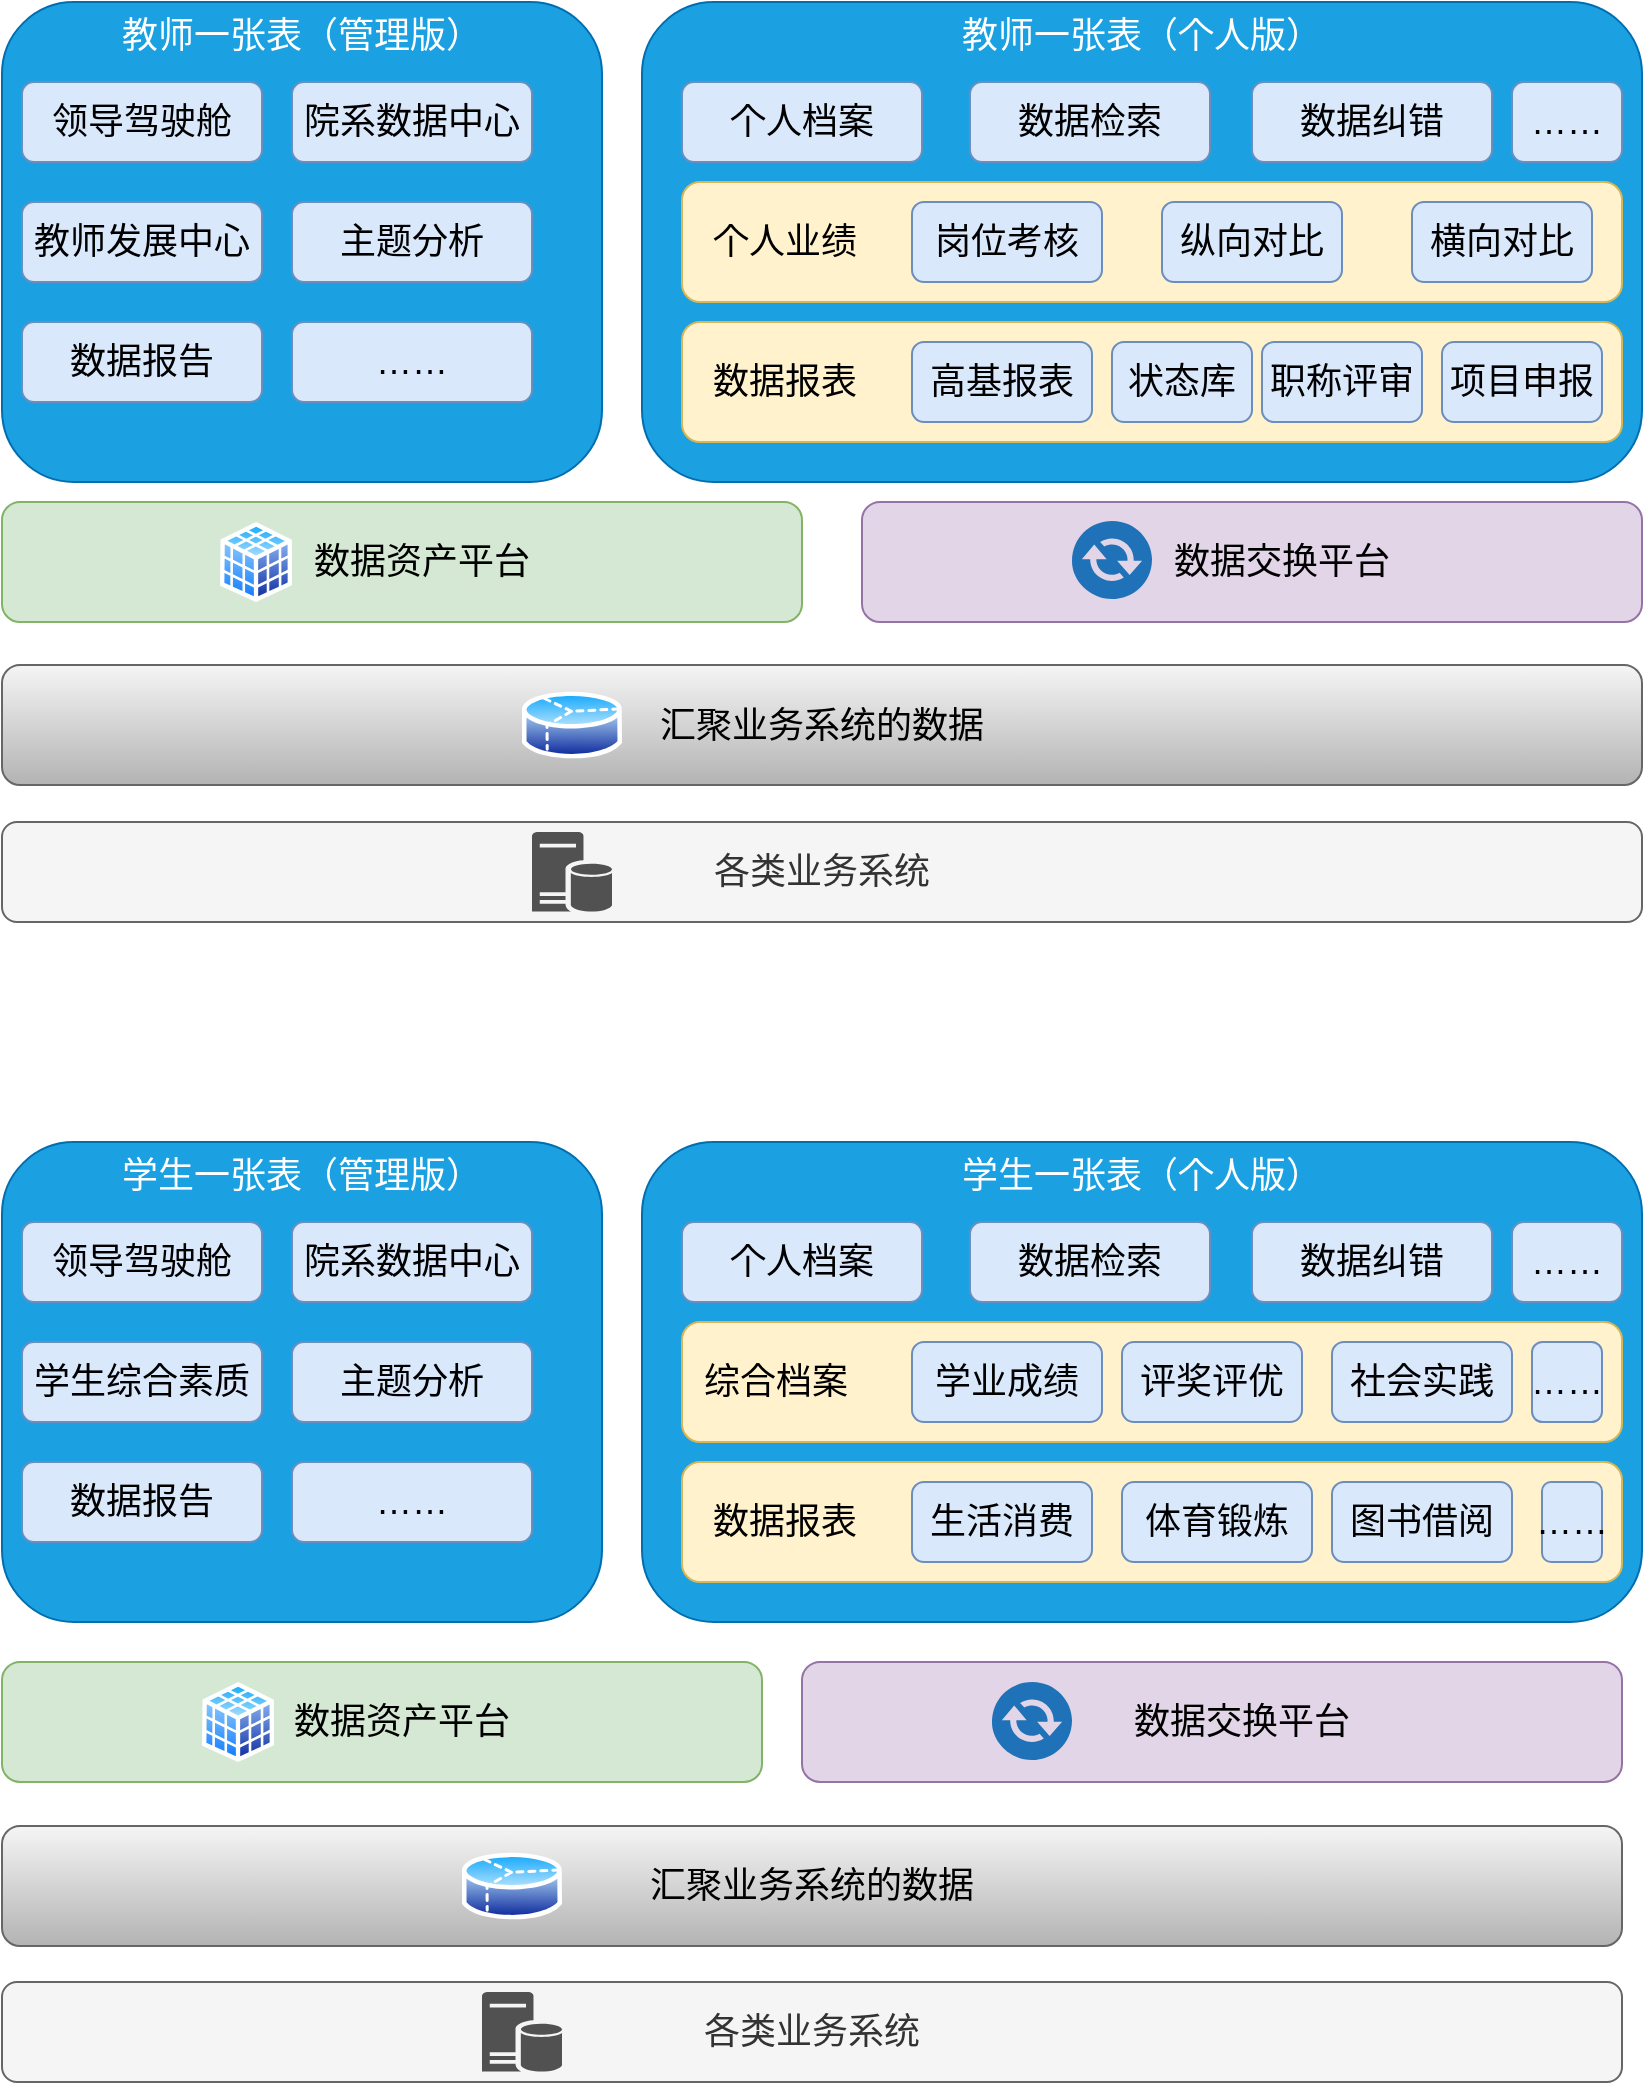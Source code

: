 <mxfile version="18.2.0" type="github">
  <diagram id="cTWVXvlOjMiQOvwmBr1u" name="Page-1">
    <mxGraphModel dx="1865" dy="613" grid="1" gridSize="10" guides="1" tooltips="1" connect="1" arrows="1" fold="1" page="1" pageScale="1" pageWidth="827" pageHeight="1169" math="0" shadow="0">
      <root>
        <mxCell id="0" />
        <mxCell id="1" parent="0" />
        <mxCell id="3kUF8BmXOeaKGdXSCLxE-1" value="&amp;nbsp; &amp;nbsp; 数据资产平台" style="rounded=1;whiteSpace=wrap;html=1;fillColor=#d5e8d4;strokeColor=#82b366;fontSize=18;" parent="1" vertex="1">
          <mxGeometry x="-190" y="330" width="400" height="60" as="geometry" />
        </mxCell>
        <mxCell id="3kUF8BmXOeaKGdXSCLxE-2" value="&amp;nbsp; &amp;nbsp; &amp;nbsp; 数据交换平台" style="rounded=1;whiteSpace=wrap;html=1;fillColor=#e1d5e7;strokeColor=#9673a6;fontSize=18;" parent="1" vertex="1">
          <mxGeometry x="240" y="330" width="390" height="60" as="geometry" />
        </mxCell>
        <mxCell id="3kUF8BmXOeaKGdXSCLxE-3" value="汇聚业务系统的数据" style="rounded=1;whiteSpace=wrap;html=1;fontSize=18;fillColor=#f5f5f5;strokeColor=#666666;gradientColor=#b3b3b3;" parent="1" vertex="1">
          <mxGeometry x="-190" y="411.5" width="820" height="60" as="geometry" />
        </mxCell>
        <mxCell id="3kUF8BmXOeaKGdXSCLxE-4" value="" style="aspect=fixed;perimeter=ellipsePerimeter;html=1;align=center;shadow=0;dashed=0;spacingTop=3;image;image=img/lib/active_directory/database_cube.svg;fontSize=18;" parent="1" vertex="1">
          <mxGeometry x="-81" y="340" width="36" height="40" as="geometry" />
        </mxCell>
        <mxCell id="3kUF8BmXOeaKGdXSCLxE-5" value="教师一张表（个人版）" style="rounded=1;whiteSpace=wrap;html=1;fillColor=#1ba1e2;strokeColor=#006EAF;fontSize=18;verticalAlign=top;fontColor=#ffffff;" parent="1" vertex="1">
          <mxGeometry x="130" y="80" width="500" height="240" as="geometry" />
        </mxCell>
        <mxCell id="3kUF8BmXOeaKGdXSCLxE-6" value="" style="aspect=fixed;perimeter=ellipsePerimeter;html=1;align=center;shadow=0;dashed=0;spacingTop=3;image;image=img/lib/active_directory/database_partition_3.svg;fontSize=18;" parent="1" vertex="1">
          <mxGeometry x="70" y="423" width="50" height="37" as="geometry" />
        </mxCell>
        <mxCell id="3kUF8BmXOeaKGdXSCLxE-7" value="" style="sketch=0;pointerEvents=1;shadow=0;dashed=0;html=1;strokeColor=none;fillColor=#505050;labelPosition=center;verticalLabelPosition=bottom;verticalAlign=top;outlineConnect=0;align=center;shape=mxgraph.office.communications.exchange_active_sync;fillColor=#2072B8;fontSize=18;" parent="1" vertex="1">
          <mxGeometry x="345" y="339.5" width="40" height="39" as="geometry" />
        </mxCell>
        <mxCell id="3kUF8BmXOeaKGdXSCLxE-22" value="数据纠错" style="rounded=1;whiteSpace=wrap;html=1;fontSize=18;fillColor=#dae8fc;strokeColor=#6c8ebf;" parent="1" vertex="1">
          <mxGeometry x="435" y="120" width="120" height="40" as="geometry" />
        </mxCell>
        <mxCell id="3kUF8BmXOeaKGdXSCLxE-23" value="各类业务系统" style="rounded=1;whiteSpace=wrap;html=1;fontSize=18;fillColor=#f5f5f5;strokeColor=#666666;fontColor=#333333;" parent="1" vertex="1">
          <mxGeometry x="-190" y="490" width="820" height="50" as="geometry" />
        </mxCell>
        <mxCell id="3kUF8BmXOeaKGdXSCLxE-29" value="" style="sketch=0;pointerEvents=1;shadow=0;dashed=0;html=1;strokeColor=none;labelPosition=center;verticalLabelPosition=bottom;verticalAlign=top;align=center;fillColor=#515151;shape=mxgraph.mscae.enterprise.database_server;fontSize=18;" parent="1" vertex="1">
          <mxGeometry x="75" y="495" width="40" height="40" as="geometry" />
        </mxCell>
        <mxCell id="3kUF8BmXOeaKGdXSCLxE-32" value="个人档案" style="rounded=1;whiteSpace=wrap;html=1;fontSize=18;fillColor=#dae8fc;strokeColor=#6c8ebf;" parent="1" vertex="1">
          <mxGeometry x="150" y="120" width="120" height="40" as="geometry" />
        </mxCell>
        <mxCell id="3kUF8BmXOeaKGdXSCLxE-35" value="数据检索" style="rounded=1;whiteSpace=wrap;html=1;fontSize=18;fillColor=#dae8fc;strokeColor=#6c8ebf;" parent="1" vertex="1">
          <mxGeometry x="294" y="120" width="120" height="40" as="geometry" />
        </mxCell>
        <mxCell id="3kUF8BmXOeaKGdXSCLxE-38" value="&amp;nbsp; &amp;nbsp; 数据资产平台" style="rounded=1;whiteSpace=wrap;html=1;fillColor=#d5e8d4;strokeColor=#82b366;fontSize=18;" parent="1" vertex="1">
          <mxGeometry x="-190" y="910" width="380" height="60" as="geometry" />
        </mxCell>
        <mxCell id="3kUF8BmXOeaKGdXSCLxE-39" value="&amp;nbsp; &amp;nbsp; &amp;nbsp; 数据交换平台" style="rounded=1;whiteSpace=wrap;html=1;fillColor=#e1d5e7;strokeColor=#9673a6;fontSize=18;" parent="1" vertex="1">
          <mxGeometry x="210" y="910" width="410" height="60" as="geometry" />
        </mxCell>
        <mxCell id="3kUF8BmXOeaKGdXSCLxE-40" value="汇聚业务系统的数据" style="rounded=1;whiteSpace=wrap;html=1;fontSize=18;fillColor=#f5f5f5;strokeColor=#666666;gradientColor=#b3b3b3;" parent="1" vertex="1">
          <mxGeometry x="-190" y="992" width="810" height="60" as="geometry" />
        </mxCell>
        <mxCell id="3kUF8BmXOeaKGdXSCLxE-41" value="" style="aspect=fixed;perimeter=ellipsePerimeter;html=1;align=center;shadow=0;dashed=0;spacingTop=3;image;image=img/lib/active_directory/database_cube.svg;fontSize=18;" parent="1" vertex="1">
          <mxGeometry x="-90" y="920" width="36" height="40" as="geometry" />
        </mxCell>
        <mxCell id="3kUF8BmXOeaKGdXSCLxE-43" value="" style="aspect=fixed;perimeter=ellipsePerimeter;html=1;align=center;shadow=0;dashed=0;spacingTop=3;image;image=img/lib/active_directory/database_partition_3.svg;fontSize=18;" parent="1" vertex="1">
          <mxGeometry x="40" y="1003.5" width="50" height="37" as="geometry" />
        </mxCell>
        <mxCell id="3kUF8BmXOeaKGdXSCLxE-44" value="" style="sketch=0;pointerEvents=1;shadow=0;dashed=0;html=1;strokeColor=none;fillColor=#505050;labelPosition=center;verticalLabelPosition=bottom;verticalAlign=top;outlineConnect=0;align=center;shape=mxgraph.office.communications.exchange_active_sync;fillColor=#2072B8;fontSize=18;" parent="1" vertex="1">
          <mxGeometry x="305" y="920" width="40" height="39" as="geometry" />
        </mxCell>
        <mxCell id="3kUF8BmXOeaKGdXSCLxE-48" value="各类业务系统" style="rounded=1;whiteSpace=wrap;html=1;fontSize=18;fillColor=#f5f5f5;strokeColor=#666666;fontColor=#333333;" parent="1" vertex="1">
          <mxGeometry x="-190" y="1070" width="810" height="50" as="geometry" />
        </mxCell>
        <mxCell id="3kUF8BmXOeaKGdXSCLxE-49" value="" style="sketch=0;pointerEvents=1;shadow=0;dashed=0;html=1;strokeColor=none;labelPosition=center;verticalLabelPosition=bottom;verticalAlign=top;align=center;fillColor=#515151;shape=mxgraph.mscae.enterprise.database_server;fontSize=18;" parent="1" vertex="1">
          <mxGeometry x="50" y="1075" width="40" height="40" as="geometry" />
        </mxCell>
        <mxCell id="3kUF8BmXOeaKGdXSCLxE-55" value="教师一张表（管理版）" style="rounded=1;whiteSpace=wrap;html=1;fillColor=#1ba1e2;strokeColor=#006EAF;fontSize=18;verticalAlign=top;fontColor=#ffffff;" parent="1" vertex="1">
          <mxGeometry x="-190" y="80" width="300" height="240" as="geometry" />
        </mxCell>
        <mxCell id="3kUF8BmXOeaKGdXSCLxE-59" value="&lt;font face=&quot;Georgia&quot;&gt;&amp;nbsp; &amp;nbsp;数据报表&lt;/font&gt;" style="rounded=1;whiteSpace=wrap;html=1;fontSize=18;align=left;fillColor=#fff2cc;strokeColor=#d6b656;" parent="1" vertex="1">
          <mxGeometry x="150" y="240" width="470" height="60" as="geometry" />
        </mxCell>
        <mxCell id="3kUF8BmXOeaKGdXSCLxE-60" value="高基报表" style="rounded=1;whiteSpace=wrap;html=1;fontSize=18;fillColor=#dae8fc;strokeColor=#6c8ebf;" parent="1" vertex="1">
          <mxGeometry x="265" y="250" width="90" height="40" as="geometry" />
        </mxCell>
        <mxCell id="3kUF8BmXOeaKGdXSCLxE-61" value="状态库" style="rounded=1;whiteSpace=wrap;html=1;fontSize=18;fillColor=#dae8fc;strokeColor=#6c8ebf;" parent="1" vertex="1">
          <mxGeometry x="365" y="250" width="70" height="40" as="geometry" />
        </mxCell>
        <mxCell id="3kUF8BmXOeaKGdXSCLxE-62" value="职称评审" style="rounded=1;whiteSpace=wrap;html=1;fontSize=18;fillColor=#dae8fc;strokeColor=#6c8ebf;" parent="1" vertex="1">
          <mxGeometry x="440" y="250" width="80" height="40" as="geometry" />
        </mxCell>
        <mxCell id="3kUF8BmXOeaKGdXSCLxE-69" value="项目申报" style="rounded=1;whiteSpace=wrap;html=1;fontSize=18;fillColor=#dae8fc;strokeColor=#6c8ebf;" parent="1" vertex="1">
          <mxGeometry x="530" y="250" width="80" height="40" as="geometry" />
        </mxCell>
        <mxCell id="3kUF8BmXOeaKGdXSCLxE-71" value="&lt;font face=&quot;Georgia&quot;&gt;&amp;nbsp; &amp;nbsp;个人业绩&lt;/font&gt;" style="rounded=1;whiteSpace=wrap;html=1;fontSize=18;align=left;fillColor=#fff2cc;strokeColor=#d6b656;" parent="1" vertex="1">
          <mxGeometry x="150" y="170" width="470" height="60" as="geometry" />
        </mxCell>
        <mxCell id="3kUF8BmXOeaKGdXSCLxE-72" value="岗位考核" style="rounded=1;whiteSpace=wrap;html=1;fontSize=18;fillColor=#dae8fc;strokeColor=#6c8ebf;" parent="1" vertex="1">
          <mxGeometry x="265" y="180" width="95" height="40" as="geometry" />
        </mxCell>
        <mxCell id="3kUF8BmXOeaKGdXSCLxE-73" value="纵向对比" style="rounded=1;whiteSpace=wrap;html=1;fontSize=18;fillColor=#dae8fc;strokeColor=#6c8ebf;" parent="1" vertex="1">
          <mxGeometry x="390" y="180" width="90" height="40" as="geometry" />
        </mxCell>
        <mxCell id="3kUF8BmXOeaKGdXSCLxE-74" value="横向对比" style="rounded=1;whiteSpace=wrap;html=1;fontSize=18;fillColor=#dae8fc;strokeColor=#6c8ebf;" parent="1" vertex="1">
          <mxGeometry x="515" y="180" width="90" height="40" as="geometry" />
        </mxCell>
        <mxCell id="mDmHrpJUrUfLPk-ojY8Q-1" value="……" style="rounded=1;whiteSpace=wrap;html=1;fontSize=18;fillColor=#dae8fc;strokeColor=#6c8ebf;" vertex="1" parent="1">
          <mxGeometry x="565" y="120" width="55" height="40" as="geometry" />
        </mxCell>
        <mxCell id="mDmHrpJUrUfLPk-ojY8Q-2" value="领导驾驶舱" style="rounded=1;whiteSpace=wrap;html=1;fontSize=18;fillColor=#dae8fc;strokeColor=#6c8ebf;" vertex="1" parent="1">
          <mxGeometry x="-180" y="120" width="120" height="40" as="geometry" />
        </mxCell>
        <mxCell id="mDmHrpJUrUfLPk-ojY8Q-3" value="院系数据中心" style="rounded=1;whiteSpace=wrap;html=1;fontSize=18;fillColor=#dae8fc;strokeColor=#6c8ebf;" vertex="1" parent="1">
          <mxGeometry x="-45" y="120" width="120" height="40" as="geometry" />
        </mxCell>
        <mxCell id="mDmHrpJUrUfLPk-ojY8Q-4" value="教师发展中心" style="rounded=1;whiteSpace=wrap;html=1;fontSize=18;fillColor=#dae8fc;strokeColor=#6c8ebf;" vertex="1" parent="1">
          <mxGeometry x="-180" y="180" width="120" height="40" as="geometry" />
        </mxCell>
        <mxCell id="mDmHrpJUrUfLPk-ojY8Q-5" value="主题分析" style="rounded=1;whiteSpace=wrap;html=1;fontSize=18;fillColor=#dae8fc;strokeColor=#6c8ebf;" vertex="1" parent="1">
          <mxGeometry x="-45" y="180" width="120" height="40" as="geometry" />
        </mxCell>
        <mxCell id="mDmHrpJUrUfLPk-ojY8Q-7" value="数据报告" style="rounded=1;whiteSpace=wrap;html=1;fontSize=18;fillColor=#dae8fc;strokeColor=#6c8ebf;" vertex="1" parent="1">
          <mxGeometry x="-180" y="240" width="120" height="40" as="geometry" />
        </mxCell>
        <mxCell id="mDmHrpJUrUfLPk-ojY8Q-8" value="……" style="rounded=1;whiteSpace=wrap;html=1;fontSize=18;fillColor=#dae8fc;strokeColor=#6c8ebf;" vertex="1" parent="1">
          <mxGeometry x="-45" y="240" width="120" height="40" as="geometry" />
        </mxCell>
        <mxCell id="mDmHrpJUrUfLPk-ojY8Q-17" value="学生一张表（管理版）" style="rounded=1;whiteSpace=wrap;html=1;fillColor=#1ba1e2;strokeColor=#006EAF;fontSize=18;verticalAlign=top;fontColor=#ffffff;" vertex="1" parent="1">
          <mxGeometry x="-190" y="650" width="300" height="240" as="geometry" />
        </mxCell>
        <mxCell id="mDmHrpJUrUfLPk-ojY8Q-18" value="领导驾驶舱" style="rounded=1;whiteSpace=wrap;html=1;fontSize=18;fillColor=#dae8fc;strokeColor=#6c8ebf;" vertex="1" parent="1">
          <mxGeometry x="-180" y="690" width="120" height="40" as="geometry" />
        </mxCell>
        <mxCell id="mDmHrpJUrUfLPk-ojY8Q-19" value="院系数据中心" style="rounded=1;whiteSpace=wrap;html=1;fontSize=18;fillColor=#dae8fc;strokeColor=#6c8ebf;" vertex="1" parent="1">
          <mxGeometry x="-45" y="690" width="120" height="40" as="geometry" />
        </mxCell>
        <mxCell id="mDmHrpJUrUfLPk-ojY8Q-20" value="学生综合素质" style="rounded=1;whiteSpace=wrap;html=1;fontSize=18;fillColor=#dae8fc;strokeColor=#6c8ebf;" vertex="1" parent="1">
          <mxGeometry x="-180" y="750" width="120" height="40" as="geometry" />
        </mxCell>
        <mxCell id="mDmHrpJUrUfLPk-ojY8Q-21" value="主题分析" style="rounded=1;whiteSpace=wrap;html=1;fontSize=18;fillColor=#dae8fc;strokeColor=#6c8ebf;" vertex="1" parent="1">
          <mxGeometry x="-45" y="750" width="120" height="40" as="geometry" />
        </mxCell>
        <mxCell id="mDmHrpJUrUfLPk-ojY8Q-22" value="数据报告" style="rounded=1;whiteSpace=wrap;html=1;fontSize=18;fillColor=#dae8fc;strokeColor=#6c8ebf;" vertex="1" parent="1">
          <mxGeometry x="-180" y="810" width="120" height="40" as="geometry" />
        </mxCell>
        <mxCell id="mDmHrpJUrUfLPk-ojY8Q-23" value="……" style="rounded=1;whiteSpace=wrap;html=1;fontSize=18;fillColor=#dae8fc;strokeColor=#6c8ebf;" vertex="1" parent="1">
          <mxGeometry x="-45" y="810" width="120" height="40" as="geometry" />
        </mxCell>
        <mxCell id="mDmHrpJUrUfLPk-ojY8Q-24" value="学生一张表（个人版）" style="rounded=1;whiteSpace=wrap;html=1;fillColor=#1ba1e2;strokeColor=#006EAF;fontSize=18;verticalAlign=top;fontColor=#ffffff;" vertex="1" parent="1">
          <mxGeometry x="130" y="650" width="500" height="240" as="geometry" />
        </mxCell>
        <mxCell id="mDmHrpJUrUfLPk-ojY8Q-25" value="数据纠错" style="rounded=1;whiteSpace=wrap;html=1;fontSize=18;fillColor=#dae8fc;strokeColor=#6c8ebf;" vertex="1" parent="1">
          <mxGeometry x="435" y="690" width="120" height="40" as="geometry" />
        </mxCell>
        <mxCell id="mDmHrpJUrUfLPk-ojY8Q-26" value="个人档案" style="rounded=1;whiteSpace=wrap;html=1;fontSize=18;fillColor=#dae8fc;strokeColor=#6c8ebf;" vertex="1" parent="1">
          <mxGeometry x="150" y="690" width="120" height="40" as="geometry" />
        </mxCell>
        <mxCell id="mDmHrpJUrUfLPk-ojY8Q-27" value="数据检索" style="rounded=1;whiteSpace=wrap;html=1;fontSize=18;fillColor=#dae8fc;strokeColor=#6c8ebf;" vertex="1" parent="1">
          <mxGeometry x="294" y="690" width="120" height="40" as="geometry" />
        </mxCell>
        <mxCell id="mDmHrpJUrUfLPk-ojY8Q-28" value="&lt;font face=&quot;Georgia&quot;&gt;&amp;nbsp; &amp;nbsp;数据报表&lt;/font&gt;" style="rounded=1;whiteSpace=wrap;html=1;fontSize=18;align=left;fillColor=#fff2cc;strokeColor=#d6b656;" vertex="1" parent="1">
          <mxGeometry x="150" y="810" width="470" height="60" as="geometry" />
        </mxCell>
        <mxCell id="mDmHrpJUrUfLPk-ojY8Q-29" value="生活消费" style="rounded=1;whiteSpace=wrap;html=1;fontSize=18;fillColor=#dae8fc;strokeColor=#6c8ebf;" vertex="1" parent="1">
          <mxGeometry x="265" y="820" width="90" height="40" as="geometry" />
        </mxCell>
        <mxCell id="mDmHrpJUrUfLPk-ojY8Q-30" value="体育锻炼" style="rounded=1;whiteSpace=wrap;html=1;fontSize=18;fillColor=#dae8fc;strokeColor=#6c8ebf;" vertex="1" parent="1">
          <mxGeometry x="370" y="820" width="95" height="40" as="geometry" />
        </mxCell>
        <mxCell id="mDmHrpJUrUfLPk-ojY8Q-31" value="图书借阅" style="rounded=1;whiteSpace=wrap;html=1;fontSize=18;fillColor=#dae8fc;strokeColor=#6c8ebf;" vertex="1" parent="1">
          <mxGeometry x="475" y="820" width="90" height="40" as="geometry" />
        </mxCell>
        <mxCell id="mDmHrpJUrUfLPk-ojY8Q-32" value="……" style="rounded=1;whiteSpace=wrap;html=1;fontSize=18;fillColor=#dae8fc;strokeColor=#6c8ebf;" vertex="1" parent="1">
          <mxGeometry x="580" y="820" width="30" height="40" as="geometry" />
        </mxCell>
        <mxCell id="mDmHrpJUrUfLPk-ojY8Q-33" value="&lt;font face=&quot;Georgia&quot;&gt;&amp;nbsp; 综合档案&lt;/font&gt;" style="rounded=1;whiteSpace=wrap;html=1;fontSize=18;align=left;fillColor=#fff2cc;strokeColor=#d6b656;" vertex="1" parent="1">
          <mxGeometry x="150" y="740" width="470" height="60" as="geometry" />
        </mxCell>
        <mxCell id="mDmHrpJUrUfLPk-ojY8Q-34" value="学业成绩" style="rounded=1;whiteSpace=wrap;html=1;fontSize=18;fillColor=#dae8fc;strokeColor=#6c8ebf;" vertex="1" parent="1">
          <mxGeometry x="265" y="750" width="95" height="40" as="geometry" />
        </mxCell>
        <mxCell id="mDmHrpJUrUfLPk-ojY8Q-35" value="评奖评优" style="rounded=1;whiteSpace=wrap;html=1;fontSize=18;fillColor=#dae8fc;strokeColor=#6c8ebf;" vertex="1" parent="1">
          <mxGeometry x="370" y="750" width="90" height="40" as="geometry" />
        </mxCell>
        <mxCell id="mDmHrpJUrUfLPk-ojY8Q-36" value="社会实践" style="rounded=1;whiteSpace=wrap;html=1;fontSize=18;fillColor=#dae8fc;strokeColor=#6c8ebf;" vertex="1" parent="1">
          <mxGeometry x="475" y="750" width="90" height="40" as="geometry" />
        </mxCell>
        <mxCell id="mDmHrpJUrUfLPk-ojY8Q-37" value="……" style="rounded=1;whiteSpace=wrap;html=1;fontSize=18;fillColor=#dae8fc;strokeColor=#6c8ebf;" vertex="1" parent="1">
          <mxGeometry x="565" y="690" width="55" height="40" as="geometry" />
        </mxCell>
        <mxCell id="mDmHrpJUrUfLPk-ojY8Q-39" value="……" style="rounded=1;whiteSpace=wrap;html=1;fontSize=18;fillColor=#dae8fc;strokeColor=#6c8ebf;" vertex="1" parent="1">
          <mxGeometry x="575" y="750" width="35" height="40" as="geometry" />
        </mxCell>
      </root>
    </mxGraphModel>
  </diagram>
</mxfile>
